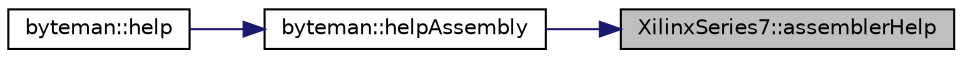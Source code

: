 digraph "XilinxSeries7::assemblerHelp"
{
 // INTERACTIVE_SVG=YES
 // LATEX_PDF_SIZE
  edge [fontname="Helvetica",fontsize="10",labelfontname="Helvetica",labelfontsize="10"];
  node [fontname="Helvetica",fontsize="10",shape=record];
  rankdir="RL";
  Node1 [label="XilinxSeries7::assemblerHelp",height=0.2,width=0.4,color="black", fillcolor="grey75", style="filled", fontcolor="black",tooltip=" "];
  Node1 -> Node2 [dir="back",color="midnightblue",fontsize="10",style="solid",fontname="Helvetica"];
  Node2 [label="byteman::helpAssembly",height=0.2,width=0.4,color="black", fillcolor="white", style="filled",URL="$classbyteman.html#a9ad2bc3f3016aaaebc149252b2709a93",tooltip=" "];
  Node2 -> Node3 [dir="back",color="midnightblue",fontsize="10",style="solid",fontname="Helvetica"];
  Node3 [label="byteman::help",height=0.2,width=0.4,color="black", fillcolor="white", style="filled",URL="$classbyteman.html#aa80ac1db148e259d7cc8ec9cf27423dd",tooltip=" "];
}
